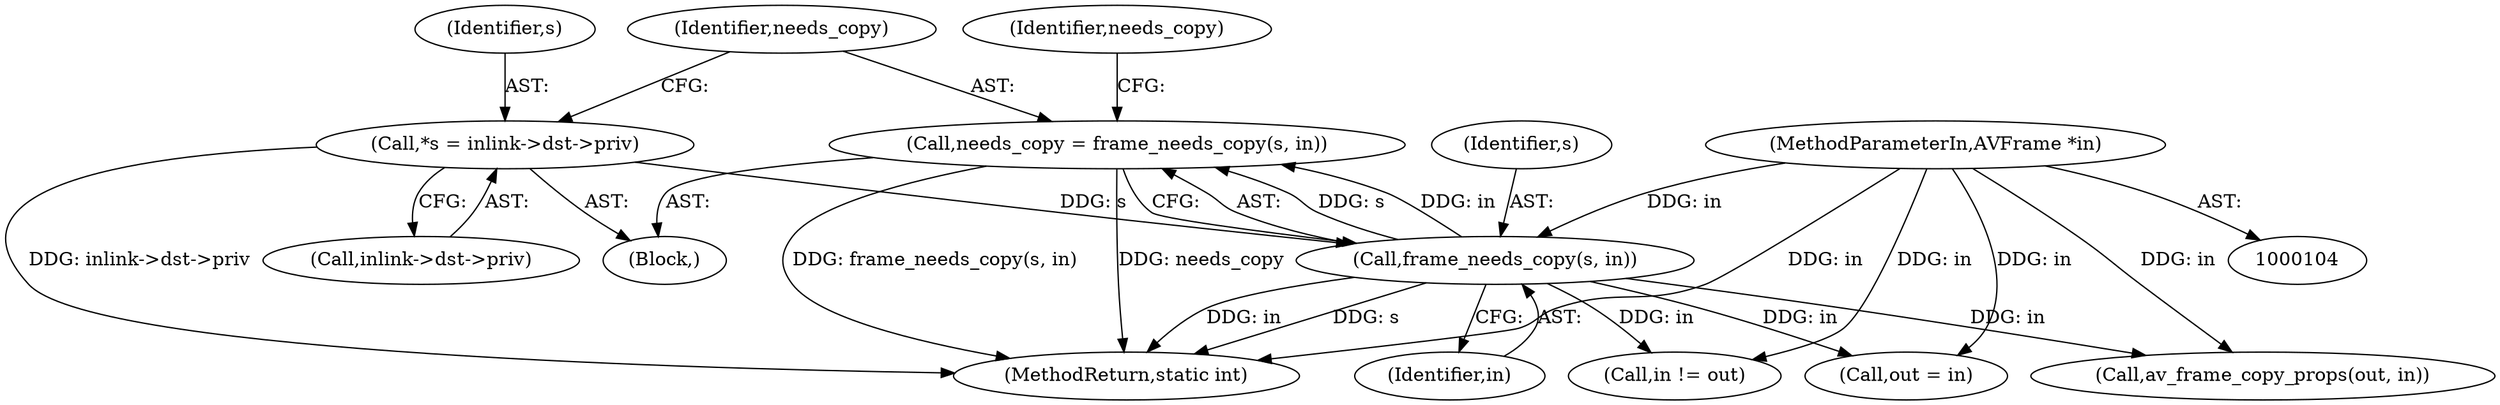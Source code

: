 digraph "0_FFmpeg_e43a0a232dbf6d3c161823c2e07c52e76227a1bc_7@API" {
"1000118" [label="(Call,needs_copy = frame_needs_copy(s, in))"];
"1000120" [label="(Call,frame_needs_copy(s, in))"];
"1000109" [label="(Call,*s = inlink->dst->priv)"];
"1000106" [label="(MethodParameterIn,AVFrame *in)"];
"1000455" [label="(MethodReturn,static int)"];
"1000439" [label="(Call,in != out)"];
"1000122" [label="(Identifier,in)"];
"1000121" [label="(Identifier,s)"];
"1000109" [label="(Call,*s = inlink->dst->priv)"];
"1000110" [label="(Identifier,s)"];
"1000119" [label="(Identifier,needs_copy)"];
"1000124" [label="(Identifier,needs_copy)"];
"1000111" [label="(Call,inlink->dst->priv)"];
"1000166" [label="(Call,av_frame_copy_props(out, in))"];
"1000172" [label="(Call,out = in)"];
"1000118" [label="(Call,needs_copy = frame_needs_copy(s, in))"];
"1000106" [label="(MethodParameterIn,AVFrame *in)"];
"1000107" [label="(Block,)"];
"1000120" [label="(Call,frame_needs_copy(s, in))"];
"1000118" -> "1000107"  [label="AST: "];
"1000118" -> "1000120"  [label="CFG: "];
"1000119" -> "1000118"  [label="AST: "];
"1000120" -> "1000118"  [label="AST: "];
"1000124" -> "1000118"  [label="CFG: "];
"1000118" -> "1000455"  [label="DDG: frame_needs_copy(s, in)"];
"1000118" -> "1000455"  [label="DDG: needs_copy"];
"1000120" -> "1000118"  [label="DDG: s"];
"1000120" -> "1000118"  [label="DDG: in"];
"1000120" -> "1000122"  [label="CFG: "];
"1000121" -> "1000120"  [label="AST: "];
"1000122" -> "1000120"  [label="AST: "];
"1000120" -> "1000455"  [label="DDG: s"];
"1000120" -> "1000455"  [label="DDG: in"];
"1000109" -> "1000120"  [label="DDG: s"];
"1000106" -> "1000120"  [label="DDG: in"];
"1000120" -> "1000166"  [label="DDG: in"];
"1000120" -> "1000172"  [label="DDG: in"];
"1000120" -> "1000439"  [label="DDG: in"];
"1000109" -> "1000107"  [label="AST: "];
"1000109" -> "1000111"  [label="CFG: "];
"1000110" -> "1000109"  [label="AST: "];
"1000111" -> "1000109"  [label="AST: "];
"1000119" -> "1000109"  [label="CFG: "];
"1000109" -> "1000455"  [label="DDG: inlink->dst->priv"];
"1000106" -> "1000104"  [label="AST: "];
"1000106" -> "1000455"  [label="DDG: in"];
"1000106" -> "1000166"  [label="DDG: in"];
"1000106" -> "1000172"  [label="DDG: in"];
"1000106" -> "1000439"  [label="DDG: in"];
}
